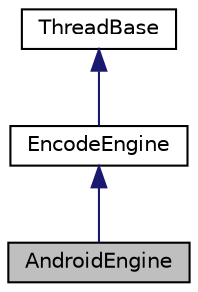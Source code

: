 digraph "AndroidEngine"
{
 // LATEX_PDF_SIZE
  edge [fontname="Helvetica",fontsize="10",labelfontname="Helvetica",labelfontsize="10"];
  node [fontname="Helvetica",fontsize="10",shape=record];
  Node1 [label="AndroidEngine",height=0.2,width=0.4,color="black", fillcolor="grey75", style="filled", fontcolor="black",tooltip=" "];
  Node2 -> Node1 [dir="back",color="midnightblue",fontsize="10",style="solid"];
  Node2 [label="EncodeEngine",height=0.2,width=0.4,color="black", fillcolor="white", style="filled",URL="$classEncodeEngine.html",tooltip=" "];
  Node3 -> Node2 [dir="back",color="midnightblue",fontsize="10",style="solid"];
  Node3 [label="ThreadBase",height=0.2,width=0.4,color="black", fillcolor="white", style="filled",URL="$classThreadBase.html",tooltip=" "];
}
